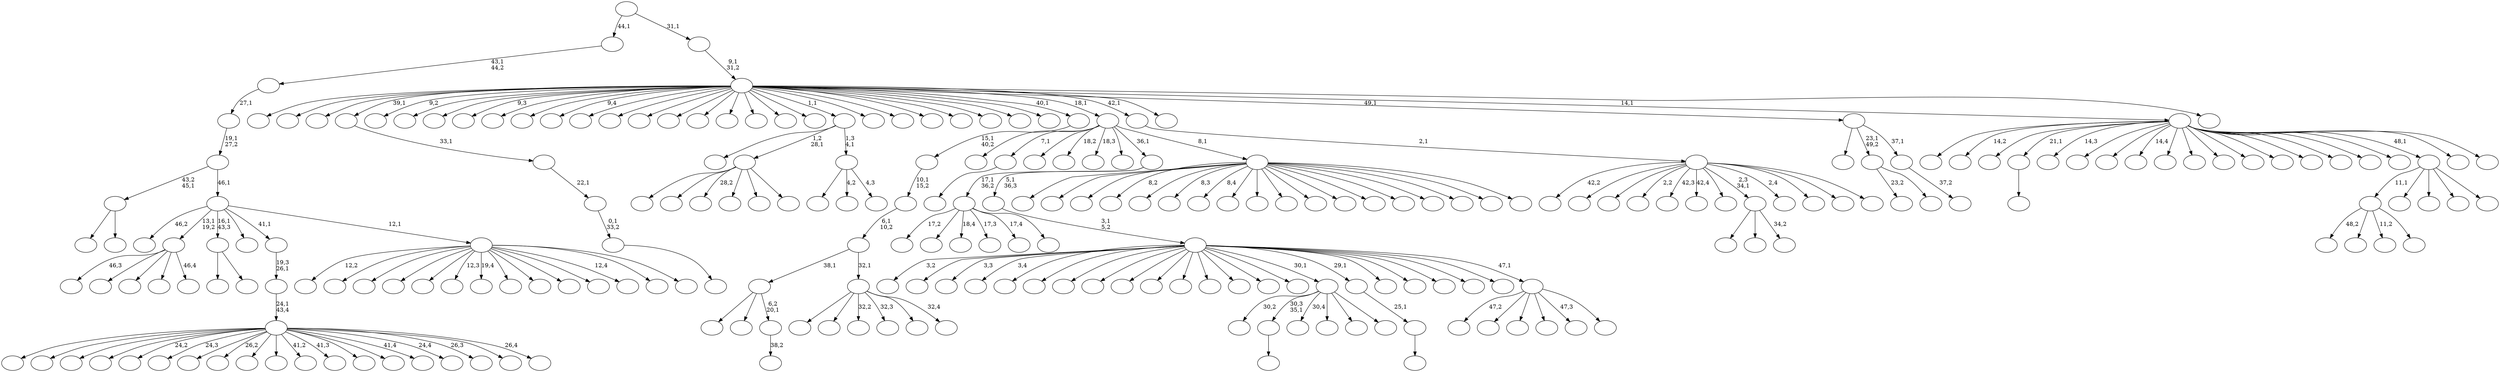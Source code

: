 digraph T {
	250 [label=""]
	249 [label=""]
	248 [label=""]
	247 [label=""]
	246 [label=""]
	245 [label=""]
	244 [label=""]
	243 [label=""]
	242 [label=""]
	241 [label=""]
	240 [label=""]
	239 [label=""]
	238 [label=""]
	237 [label=""]
	236 [label=""]
	235 [label=""]
	234 [label=""]
	233 [label=""]
	232 [label=""]
	231 [label=""]
	230 [label=""]
	229 [label=""]
	228 [label=""]
	227 [label=""]
	226 [label=""]
	225 [label=""]
	224 [label=""]
	223 [label=""]
	222 [label=""]
	221 [label=""]
	220 [label=""]
	219 [label=""]
	218 [label=""]
	217 [label=""]
	216 [label=""]
	215 [label=""]
	214 [label=""]
	213 [label=""]
	212 [label=""]
	211 [label=""]
	210 [label=""]
	209 [label=""]
	208 [label=""]
	207 [label=""]
	206 [label=""]
	205 [label=""]
	204 [label=""]
	203 [label=""]
	202 [label=""]
	201 [label=""]
	200 [label=""]
	199 [label=""]
	198 [label=""]
	197 [label=""]
	196 [label=""]
	195 [label=""]
	194 [label=""]
	193 [label=""]
	192 [label=""]
	191 [label=""]
	190 [label=""]
	189 [label=""]
	188 [label=""]
	187 [label=""]
	186 [label=""]
	185 [label=""]
	184 [label=""]
	183 [label=""]
	182 [label=""]
	181 [label=""]
	180 [label=""]
	179 [label=""]
	178 [label=""]
	177 [label=""]
	176 [label=""]
	175 [label=""]
	174 [label=""]
	173 [label=""]
	172 [label=""]
	171 [label=""]
	170 [label=""]
	169 [label=""]
	168 [label=""]
	167 [label=""]
	166 [label=""]
	165 [label=""]
	164 [label=""]
	163 [label=""]
	162 [label=""]
	161 [label=""]
	160 [label=""]
	159 [label=""]
	158 [label=""]
	157 [label=""]
	156 [label=""]
	155 [label=""]
	154 [label=""]
	153 [label=""]
	152 [label=""]
	151 [label=""]
	150 [label=""]
	149 [label=""]
	148 [label=""]
	147 [label=""]
	146 [label=""]
	145 [label=""]
	144 [label=""]
	143 [label=""]
	142 [label=""]
	141 [label=""]
	140 [label=""]
	139 [label=""]
	138 [label=""]
	137 [label=""]
	136 [label=""]
	135 [label=""]
	134 [label=""]
	133 [label=""]
	132 [label=""]
	131 [label=""]
	130 [label=""]
	129 [label=""]
	128 [label=""]
	127 [label=""]
	126 [label=""]
	125 [label=""]
	124 [label=""]
	123 [label=""]
	122 [label=""]
	121 [label=""]
	120 [label=""]
	119 [label=""]
	118 [label=""]
	117 [label=""]
	116 [label=""]
	115 [label=""]
	114 [label=""]
	113 [label=""]
	112 [label=""]
	111 [label=""]
	110 [label=""]
	109 [label=""]
	108 [label=""]
	107 [label=""]
	106 [label=""]
	105 [label=""]
	104 [label=""]
	103 [label=""]
	102 [label=""]
	101 [label=""]
	100 [label=""]
	99 [label=""]
	98 [label=""]
	97 [label=""]
	96 [label=""]
	95 [label=""]
	94 [label=""]
	93 [label=""]
	92 [label=""]
	91 [label=""]
	90 [label=""]
	89 [label=""]
	88 [label=""]
	87 [label=""]
	86 [label=""]
	85 [label=""]
	84 [label=""]
	83 [label=""]
	82 [label=""]
	81 [label=""]
	80 [label=""]
	79 [label=""]
	78 [label=""]
	77 [label=""]
	76 [label=""]
	75 [label=""]
	74 [label=""]
	73 [label=""]
	72 [label=""]
	71 [label=""]
	70 [label=""]
	69 [label=""]
	68 [label=""]
	67 [label=""]
	66 [label=""]
	65 [label=""]
	64 [label=""]
	63 [label=""]
	62 [label=""]
	61 [label=""]
	60 [label=""]
	59 [label=""]
	58 [label=""]
	57 [label=""]
	56 [label=""]
	55 [label=""]
	54 [label=""]
	53 [label=""]
	52 [label=""]
	51 [label=""]
	50 [label=""]
	49 [label=""]
	48 [label=""]
	47 [label=""]
	46 [label=""]
	45 [label=""]
	44 [label=""]
	43 [label=""]
	42 [label=""]
	41 [label=""]
	40 [label=""]
	39 [label=""]
	38 [label=""]
	37 [label=""]
	36 [label=""]
	35 [label=""]
	34 [label=""]
	33 [label=""]
	32 [label=""]
	31 [label=""]
	30 [label=""]
	29 [label=""]
	28 [label=""]
	27 [label=""]
	26 [label=""]
	25 [label=""]
	24 [label=""]
	23 [label=""]
	22 [label=""]
	21 [label=""]
	20 [label=""]
	19 [label=""]
	18 [label=""]
	17 [label=""]
	16 [label=""]
	15 [label=""]
	14 [label=""]
	13 [label=""]
	12 [label=""]
	11 [label=""]
	10 [label=""]
	9 [label=""]
	8 [label=""]
	7 [label=""]
	6 [label=""]
	5 [label=""]
	4 [label=""]
	3 [label=""]
	2 [label=""]
	1 [label=""]
	0 [label=""]
	238 -> 239 [label=""]
	216 -> 217 [label=""]
	215 -> 216 [label="0,1\n33,2"]
	214 -> 215 [label="22,1"]
	213 -> 214 [label="33,1"]
	173 -> 225 [label="48,2"]
	173 -> 209 [label=""]
	173 -> 184 [label="11,2"]
	173 -> 174 [label=""]
	162 -> 163 [label=""]
	151 -> 152 [label=""]
	136 -> 234 [label="46,3"]
	136 -> 228 [label=""]
	136 -> 193 [label=""]
	136 -> 148 [label=""]
	136 -> 137 [label="46,4"]
	133 -> 227 [label="17,2"]
	133 -> 221 [label=""]
	133 -> 218 [label="18,4"]
	133 -> 212 [label="17,3"]
	133 -> 179 [label="17,4"]
	133 -> 134 [label=""]
	118 -> 205 [label=""]
	118 -> 197 [label=""]
	118 -> 192 [label="28,2"]
	118 -> 189 [label=""]
	118 -> 127 [label=""]
	118 -> 119 [label=""]
	104 -> 224 [label=""]
	104 -> 105 [label=""]
	98 -> 99 [label="38,2"]
	97 -> 219 [label=""]
	97 -> 141 [label=""]
	97 -> 98 [label="6,2\n20,1"]
	94 -> 207 [label=""]
	94 -> 153 [label=""]
	94 -> 95 [label="34,2"]
	92 -> 183 [label=""]
	92 -> 129 [label="4,2"]
	92 -> 93 [label="4,3"]
	91 -> 204 [label=""]
	91 -> 118 [label="1,2\n28,1"]
	91 -> 92 [label="1,3\n4,1"]
	66 -> 173 [label="11,1"]
	66 -> 165 [label=""]
	66 -> 144 [label=""]
	66 -> 130 [label=""]
	66 -> 67 [label=""]
	63 -> 229 [label="30,2"]
	63 -> 162 [label="30,3\n35,1"]
	63 -> 150 [label="30,4"]
	63 -> 112 [label=""]
	63 -> 74 [label=""]
	63 -> 64 [label=""]
	61 -> 62 [label=""]
	60 -> 61 [label="25,1"]
	45 -> 231 [label=""]
	45 -> 202 [label=""]
	45 -> 186 [label=""]
	45 -> 185 [label=""]
	45 -> 167 [label="24,2"]
	45 -> 159 [label="24,3"]
	45 -> 131 [label=""]
	45 -> 117 [label="26,2"]
	45 -> 108 [label=""]
	45 -> 106 [label=""]
	45 -> 101 [label="41,2"]
	45 -> 100 [label="41,3"]
	45 -> 85 [label=""]
	45 -> 80 [label=""]
	45 -> 72 [label="41,4"]
	45 -> 71 [label="24,4"]
	45 -> 50 [label="26,3"]
	45 -> 49 [label=""]
	45 -> 46 [label="26,4"]
	44 -> 45 [label="24,1\n43,4"]
	43 -> 44 [label="19,3\n26,1"]
	40 -> 200 [label=""]
	40 -> 41 [label=""]
	36 -> 250 [label=""]
	36 -> 248 [label=""]
	36 -> 245 [label="32,2"]
	36 -> 237 [label="32,3"]
	36 -> 190 [label=""]
	36 -> 37 [label="32,4"]
	35 -> 97 [label="38,1"]
	35 -> 36 [label="32,1"]
	34 -> 35 [label="6,1\n10,2"]
	33 -> 34 [label="10,1\n15,2"]
	32 -> 33 [label="15,1\n40,2"]
	30 -> 235 [label="12,2"]
	30 -> 226 [label=""]
	30 -> 206 [label=""]
	30 -> 188 [label=""]
	30 -> 176 [label=""]
	30 -> 164 [label="12,3"]
	30 -> 155 [label="19,4"]
	30 -> 138 [label=""]
	30 -> 125 [label=""]
	30 -> 73 [label=""]
	30 -> 70 [label=""]
	30 -> 65 [label="12,4"]
	30 -> 59 [label=""]
	30 -> 31 [label=""]
	29 -> 139 [label="46,2"]
	29 -> 136 [label="13,1\n19,2"]
	29 -> 104 [label="16,1\n43,3"]
	29 -> 51 [label=""]
	29 -> 43 [label="41,1"]
	29 -> 30 [label="12,1"]
	28 -> 40 [label="43,2\n45,1"]
	28 -> 29 [label="46,1"]
	27 -> 28 [label="19,1\n27,2"]
	26 -> 27 [label="27,1"]
	25 -> 26 [label="43,1\n44,2"]
	21 -> 149 [label="47,2"]
	21 -> 81 [label=""]
	21 -> 69 [label=""]
	21 -> 48 [label=""]
	21 -> 39 [label="47,3"]
	21 -> 22 [label=""]
	20 -> 233 [label="3,2"]
	20 -> 222 [label=""]
	20 -> 199 [label="3,3"]
	20 -> 194 [label="3,4"]
	20 -> 182 [label=""]
	20 -> 171 [label=""]
	20 -> 170 [label=""]
	20 -> 166 [label=""]
	20 -> 157 [label=""]
	20 -> 128 [label=""]
	20 -> 115 [label=""]
	20 -> 114 [label=""]
	20 -> 113 [label=""]
	20 -> 83 [label=""]
	20 -> 76 [label=""]
	20 -> 63 [label="30,1"]
	20 -> 60 [label="29,1"]
	20 -> 58 [label=""]
	20 -> 57 [label=""]
	20 -> 52 [label=""]
	20 -> 47 [label=""]
	20 -> 24 [label=""]
	20 -> 21 [label="47,1"]
	19 -> 20 [label="3,1\n5,2"]
	18 -> 133 [label="17,1\n36,2"]
	18 -> 19 [label="5,1\n36,3"]
	16 -> 247 [label=""]
	16 -> 241 [label=""]
	16 -> 232 [label=""]
	16 -> 223 [label="8,2"]
	16 -> 220 [label=""]
	16 -> 201 [label="8,3"]
	16 -> 196 [label="8,4"]
	16 -> 181 [label=""]
	16 -> 158 [label=""]
	16 -> 143 [label=""]
	16 -> 142 [label=""]
	16 -> 135 [label=""]
	16 -> 109 [label=""]
	16 -> 84 [label=""]
	16 -> 79 [label=""]
	16 -> 77 [label=""]
	16 -> 23 [label=""]
	16 -> 17 [label=""]
	15 -> 208 [label=""]
	15 -> 151 [label="7,1"]
	15 -> 126 [label=""]
	15 -> 111 [label="18,2"]
	15 -> 75 [label="18,3"]
	15 -> 56 [label=""]
	15 -> 18 [label="36,1"]
	15 -> 16 [label="8,1"]
	13 -> 236 [label="42,2"]
	13 -> 203 [label=""]
	13 -> 191 [label=""]
	13 -> 187 [label="2,2"]
	13 -> 178 [label="42,3"]
	13 -> 168 [label="42,4"]
	13 -> 156 [label=""]
	13 -> 94 [label="2,3\n34,1"]
	13 -> 82 [label="2,4"]
	13 -> 78 [label=""]
	13 -> 38 [label=""]
	13 -> 14 [label=""]
	12 -> 13 [label="2,1"]
	9 -> 154 [label="23,2"]
	9 -> 10 [label=""]
	7 -> 8 [label="37,2"]
	6 -> 211 [label=""]
	6 -> 9 [label="23,1\n49,2"]
	6 -> 7 [label="37,1"]
	4 -> 246 [label=""]
	4 -> 243 [label="14,2"]
	4 -> 242 [label=""]
	4 -> 238 [label="21,1"]
	4 -> 230 [label="14,3"]
	4 -> 210 [label=""]
	4 -> 180 [label=""]
	4 -> 160 [label="14,4"]
	4 -> 145 [label=""]
	4 -> 140 [label=""]
	4 -> 124 [label=""]
	4 -> 122 [label=""]
	4 -> 121 [label=""]
	4 -> 120 [label=""]
	4 -> 96 [label=""]
	4 -> 89 [label=""]
	4 -> 87 [label=""]
	4 -> 66 [label="48,1"]
	4 -> 42 [label=""]
	4 -> 5 [label=""]
	2 -> 249 [label=""]
	2 -> 244 [label=""]
	2 -> 240 [label=""]
	2 -> 213 [label="39,1"]
	2 -> 198 [label="9,2"]
	2 -> 195 [label=""]
	2 -> 177 [label=""]
	2 -> 175 [label="9,3"]
	2 -> 172 [label=""]
	2 -> 169 [label=""]
	2 -> 161 [label="9,4"]
	2 -> 147 [label=""]
	2 -> 146 [label=""]
	2 -> 132 [label=""]
	2 -> 123 [label=""]
	2 -> 116 [label=""]
	2 -> 110 [label=""]
	2 -> 107 [label=""]
	2 -> 103 [label=""]
	2 -> 102 [label=""]
	2 -> 91 [label="1,1"]
	2 -> 90 [label=""]
	2 -> 88 [label=""]
	2 -> 86 [label=""]
	2 -> 68 [label=""]
	2 -> 55 [label=""]
	2 -> 54 [label=""]
	2 -> 53 [label=""]
	2 -> 32 [label="40,1"]
	2 -> 15 [label="18,1"]
	2 -> 12 [label="42,1"]
	2 -> 11 [label=""]
	2 -> 6 [label="49,1"]
	2 -> 4 [label="14,1"]
	2 -> 3 [label=""]
	1 -> 2 [label="9,1\n31,2"]
	0 -> 25 [label="44,1"]
	0 -> 1 [label="31,1"]
}
